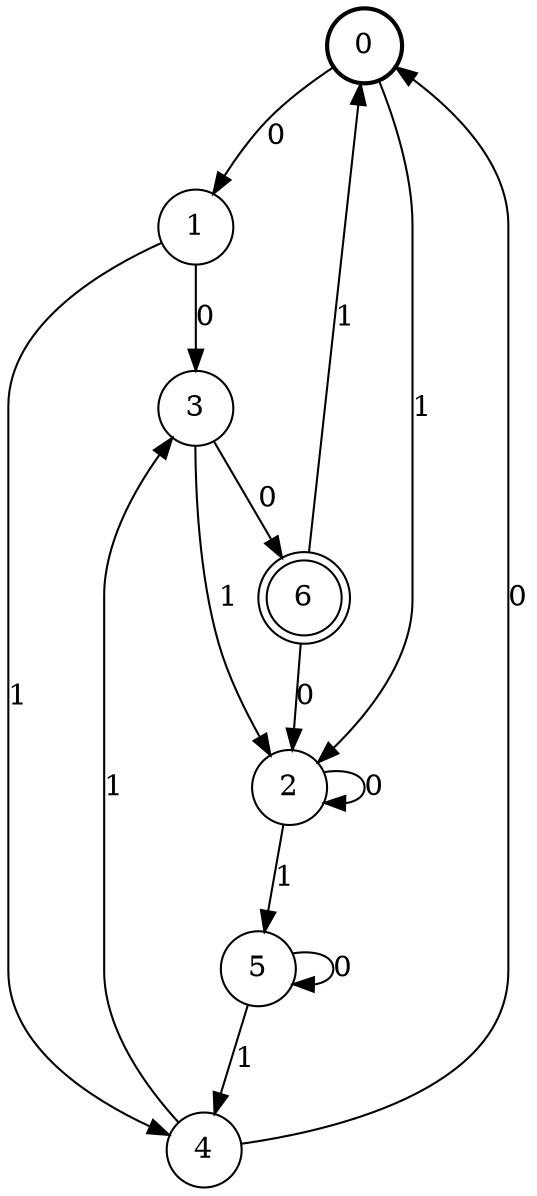 digraph Automat {
    node [shape = circle];
    0 [style = "bold"];
    0 -> 1 [label = "0"];
    0 -> 2 [label = "1"];
    1 -> 3 [label = "0"];
    1 -> 4 [label = "1"];
    2 -> 2 [label = "0"];
    2 -> 5 [label = "1"];
    3 -> 6 [label = "0"];
    3 -> 2 [label = "1"];
    4 -> 0 [label = "0"];
    4 -> 3 [label = "1"];
    5 -> 5 [label = "0"];
    5 -> 4 [label = "1"];
    6 [peripheries=2]
    6 -> 2 [label = "0"];
    6 -> 0 [label = "1"];
}
